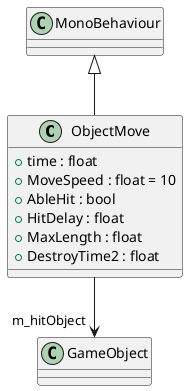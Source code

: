 @startuml
class ObjectMove {
    + time : float
    + MoveSpeed : float = 10
    + AbleHit : bool
    + HitDelay : float
    + MaxLength : float
    + DestroyTime2 : float
}
MonoBehaviour <|-- ObjectMove
ObjectMove --> "m_hitObject" GameObject
@enduml
